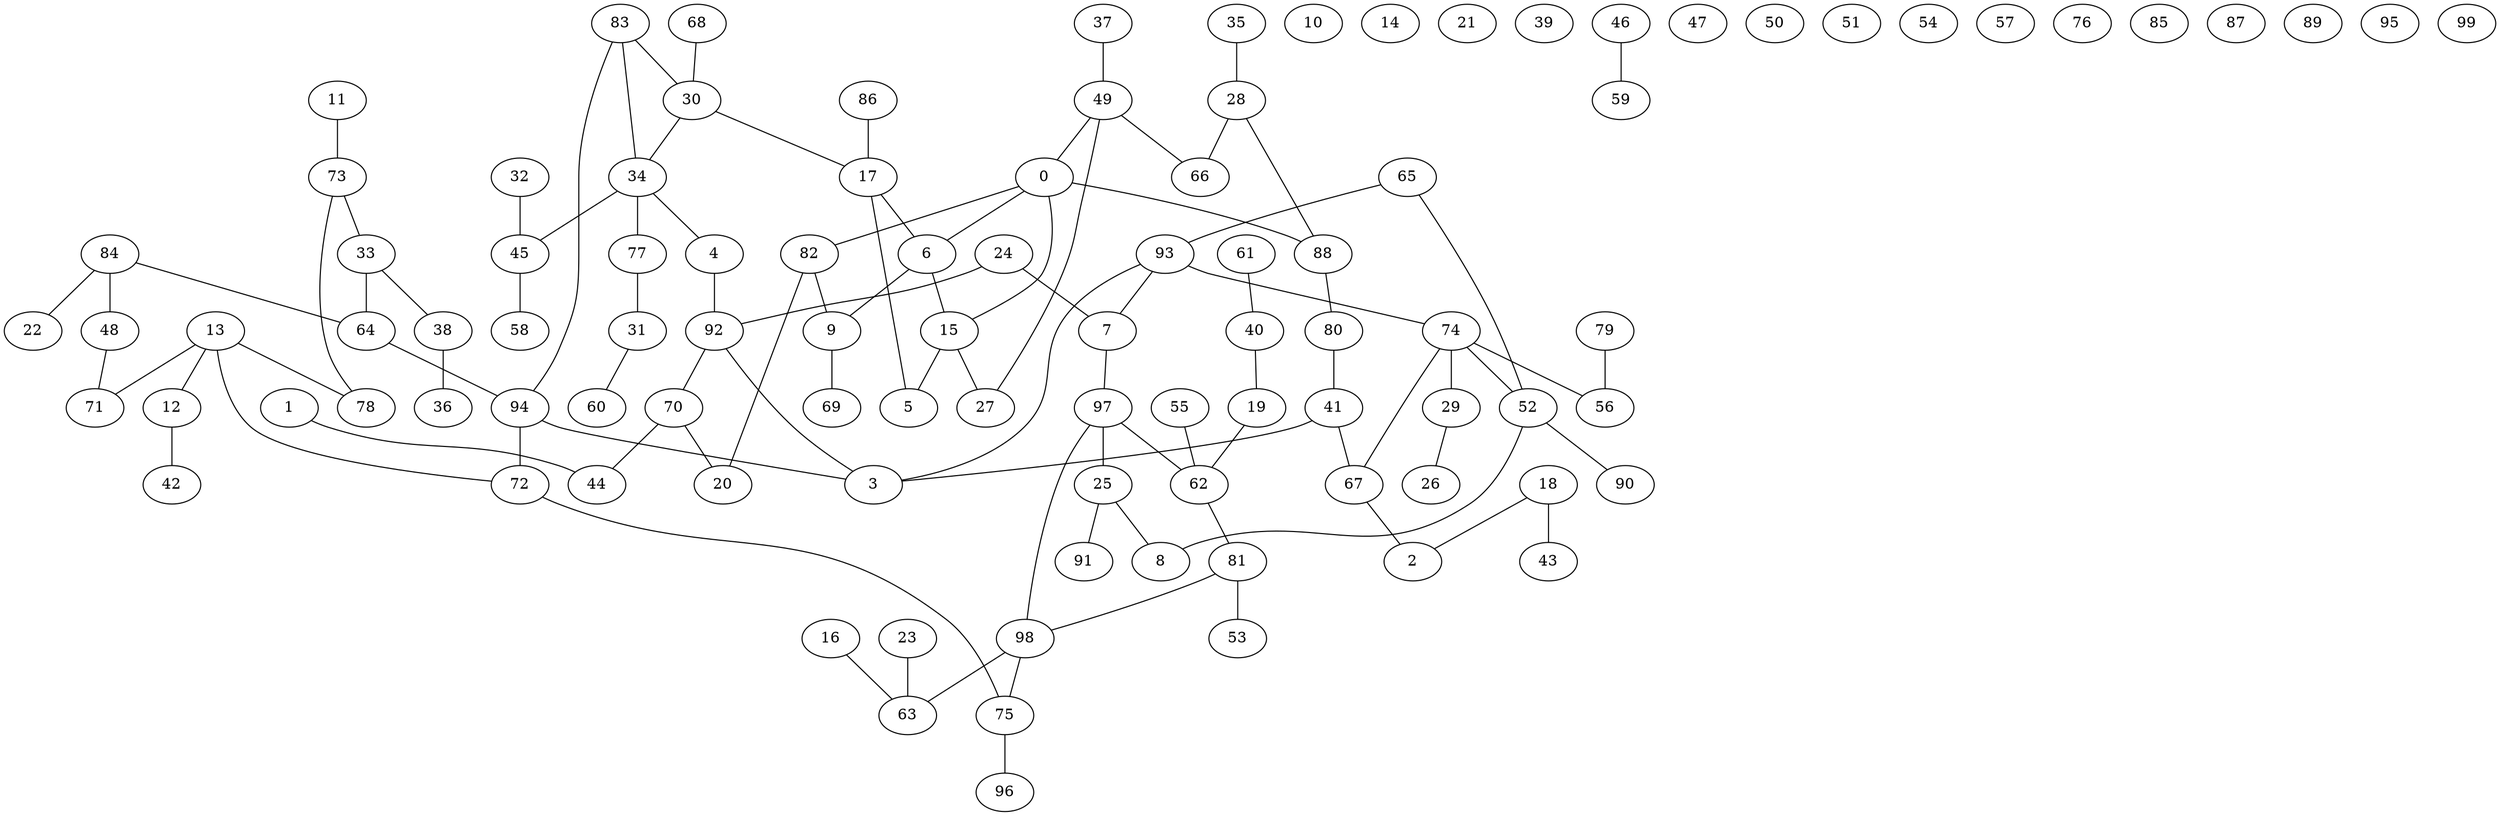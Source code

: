 graph {
	0 [label=0]
	1 [label=1]
	2 [label=2]
	3 [label=3]
	4 [label=4]
	5 [label=5]
	6 [label=6]
	7 [label=7]
	8 [label=8]
	9 [label=9]
	10 [label=10]
	11 [label=11]
	12 [label=12]
	13 [label=13]
	14 [label=14]
	15 [label=15]
	16 [label=16]
	17 [label=17]
	18 [label=18]
	19 [label=19]
	20 [label=20]
	21 [label=21]
	22 [label=22]
	23 [label=23]
	24 [label=24]
	25 [label=25]
	26 [label=26]
	27 [label=27]
	28 [label=28]
	29 [label=29]
	30 [label=30]
	31 [label=31]
	32 [label=32]
	33 [label=33]
	34 [label=34]
	35 [label=35]
	36 [label=36]
	37 [label=37]
	38 [label=38]
	39 [label=39]
	40 [label=40]
	41 [label=41]
	42 [label=42]
	43 [label=43]
	44 [label=44]
	45 [label=45]
	46 [label=46]
	47 [label=47]
	48 [label=48]
	49 [label=49]
	50 [label=50]
	51 [label=51]
	52 [label=52]
	53 [label=53]
	54 [label=54]
	55 [label=55]
	56 [label=56]
	57 [label=57]
	58 [label=58]
	59 [label=59]
	60 [label=60]
	61 [label=61]
	62 [label=62]
	63 [label=63]
	64 [label=64]
	65 [label=65]
	66 [label=66]
	67 [label=67]
	68 [label=68]
	69 [label=69]
	70 [label=70]
	71 [label=71]
	72 [label=72]
	73 [label=73]
	74 [label=74]
	75 [label=75]
	76 [label=76]
	77 [label=77]
	78 [label=78]
	79 [label=79]
	80 [label=80]
	81 [label=81]
	82 [label=82]
	83 [label=83]
	84 [label=84]
	85 [label=85]
	86 [label=86]
	87 [label=87]
	88 [label=88]
	89 [label=89]
	90 [label=90]
	91 [label=91]
	92 [label=92]
	93 [label=93]
	94 [label=94]
	95 [label=95]
	96 [label=96]
	97 [label=97]
	98 [label=98]
	99 [label=99]
	74 -- 52
	84 -- 48
	11 -- 73
	86 -- 17
	52 -- 90
	24 -- 7
	83 -- 94
	13 -- 78
	33 -- 64
	84 -- 22
	13 -- 72
	52 -- 8
	48 -- 71
	98 -- 75
	13 -- 12
	82 -- 20
	61 -- 40
	6 -- 9
	75 -- 96
	13 -- 71
	80 -- 41
	88 -- 80
	82 -- 9
	25 -- 91
	49 -- 0
	30 -- 34
	29 -- 26
	74 -- 56
	1 -- 44
	74 -- 29
	18 -- 43
	18 -- 2
	70 -- 44
	84 -- 64
	74 -- 67
	93 -- 7
	16 -- 63
	38 -- 36
	23 -- 63
	19 -- 62
	0 -- 88
	62 -- 81
	81 -- 98
	28 -- 66
	0 -- 82
	49 -- 66
	93 -- 3
	98 -- 63
	28 -- 88
	73 -- 33
	33 -- 38
	65 -- 52
	79 -- 56
	7 -- 97
	93 -- 74
	92 -- 70
	6 -- 15
	0 -- 6
	35 -- 28
	97 -- 98
	24 -- 92
	97 -- 62
	94 -- 3
	25 -- 8
	92 -- 3
	9 -- 69
	94 -- 72
	55 -- 62
	70 -- 20
	15 -- 27
	17 -- 5
	41 -- 67
	40 -- 19
	34 -- 45
	32 -- 45
	46 -- 59
	81 -- 53
	73 -- 78
	15 -- 5
	65 -- 93
	34 -- 77
	0 -- 15
	97 -- 25
	64 -- 94
	83 -- 34
	67 -- 2
	31 -- 60
	68 -- 30
	83 -- 30
	12 -- 42
	72 -- 75
	30 -- 17
	45 -- 58
	41 -- 3
	37 -- 49
	34 -- 4
	4 -- 92
	17 -- 6
	77 -- 31
	49 -- 27
}